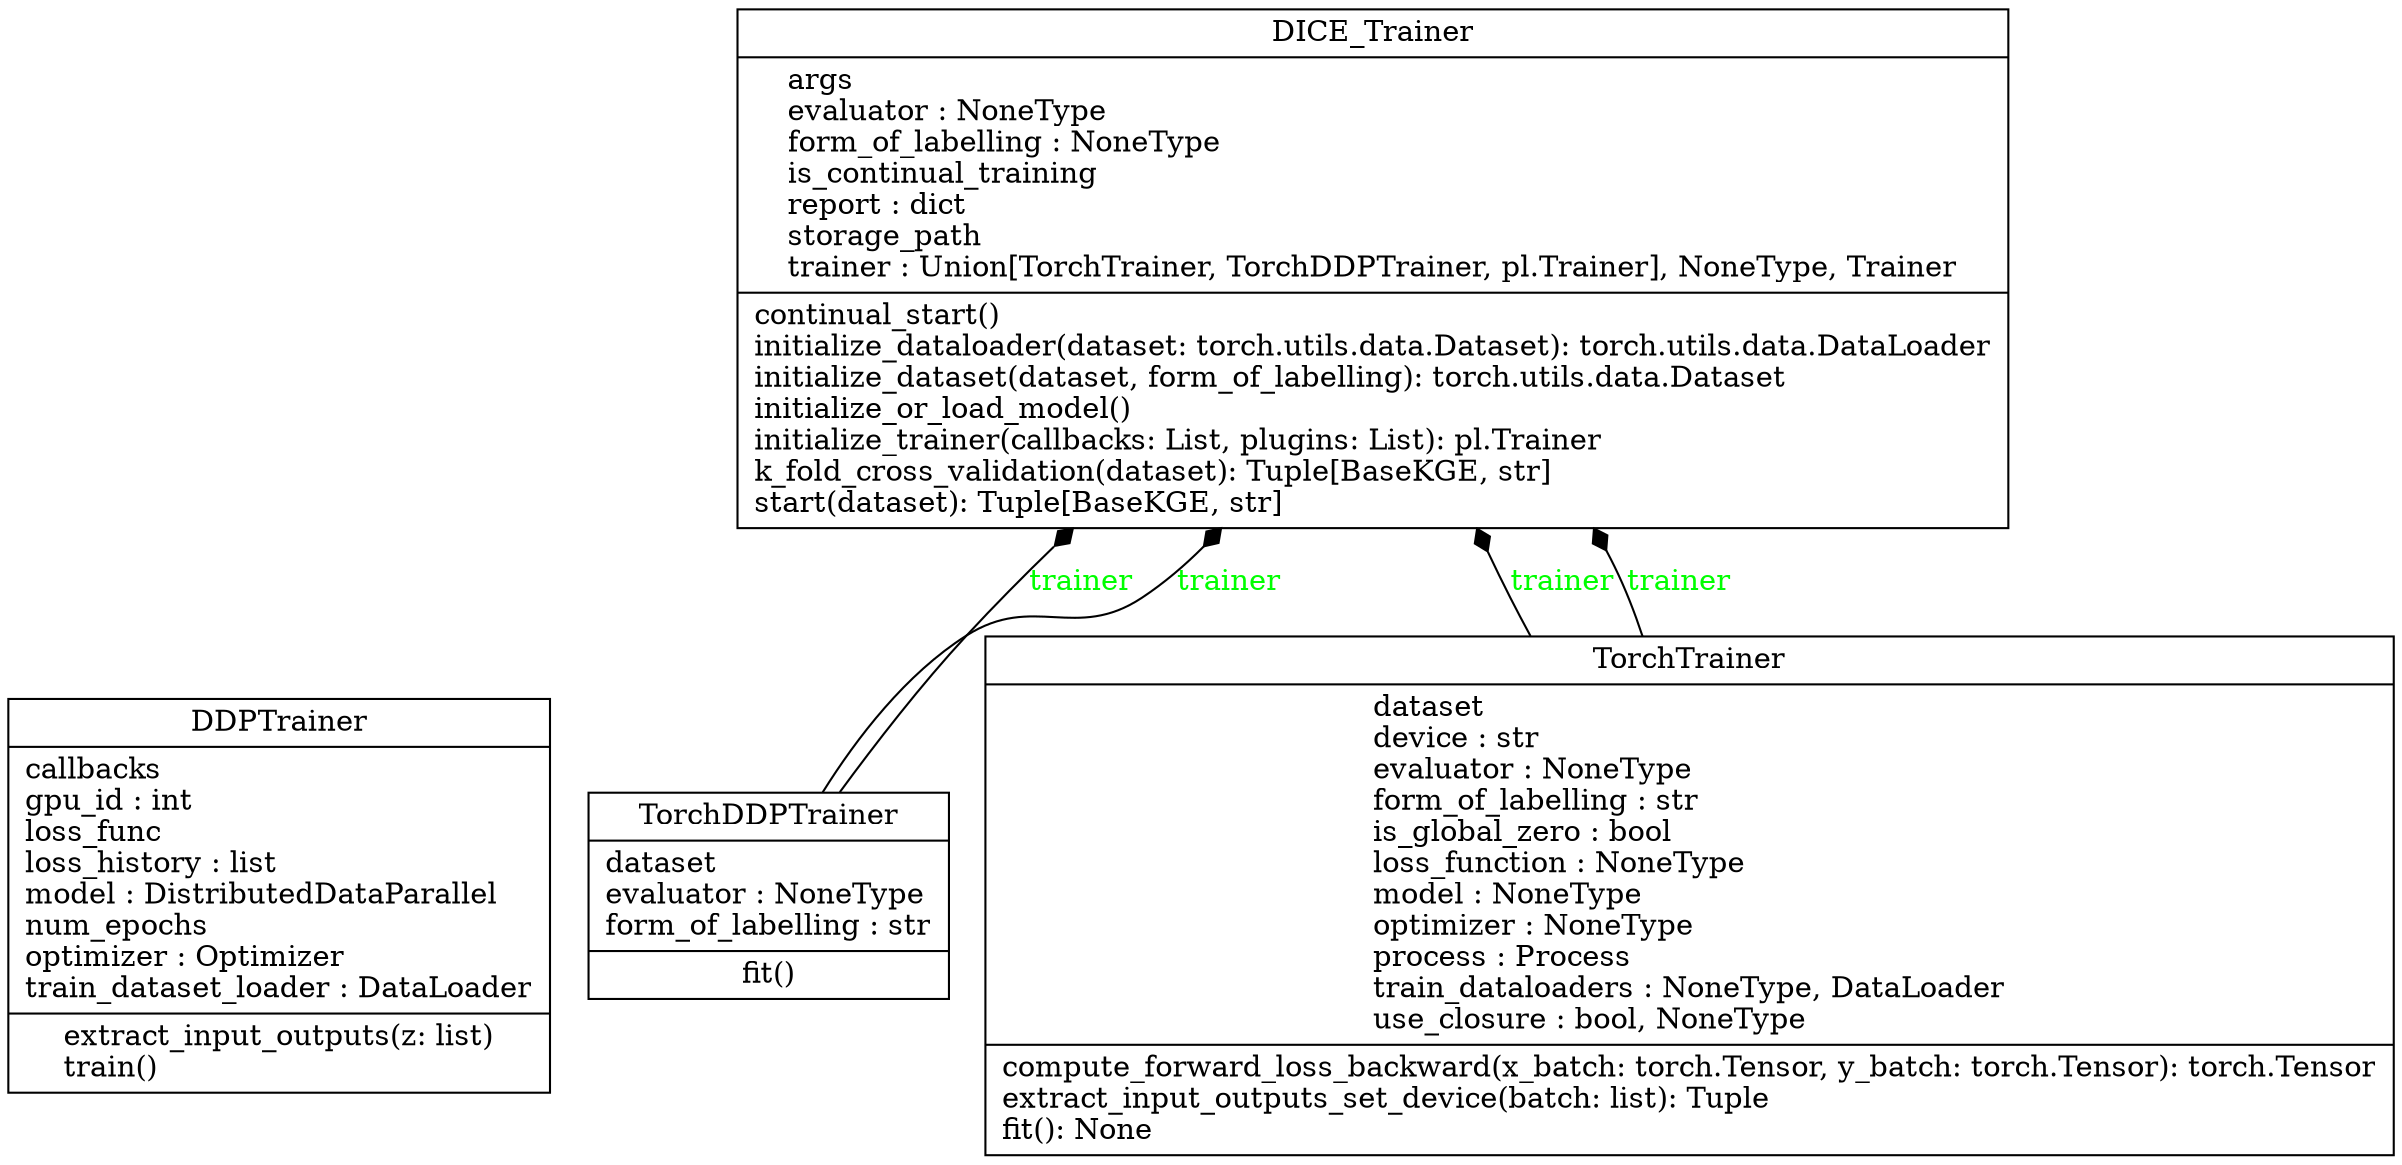 digraph "classes" {
rankdir=BT
charset="utf-8"
"dicee.trainer.torch_trainer_ddp.DDPTrainer" [color="black", fontcolor="black", label=<{DDPTrainer|callbacks<br ALIGN="LEFT"/>gpu_id : int<br ALIGN="LEFT"/>loss_func<br ALIGN="LEFT"/>loss_history : list<br ALIGN="LEFT"/>model : DistributedDataParallel<br ALIGN="LEFT"/>num_epochs<br ALIGN="LEFT"/>optimizer : Optimizer<br ALIGN="LEFT"/>train_dataset_loader : DataLoader<br ALIGN="LEFT"/>|extract_input_outputs(z: list)<br ALIGN="LEFT"/>train()<br ALIGN="LEFT"/>}>, shape="record", style="solid"];
"dicee.trainer.dice_trainer.DICE_Trainer" [color="black", fontcolor="black", label=<{DICE_Trainer|args<br ALIGN="LEFT"/>evaluator : NoneType<br ALIGN="LEFT"/>form_of_labelling : NoneType<br ALIGN="LEFT"/>is_continual_training<br ALIGN="LEFT"/>report : dict<br ALIGN="LEFT"/>storage_path<br ALIGN="LEFT"/>trainer : Union[TorchTrainer, TorchDDPTrainer, pl.Trainer], NoneType, Trainer<br ALIGN="LEFT"/>|continual_start()<br ALIGN="LEFT"/>initialize_dataloader(dataset: torch.utils.data.Dataset): torch.utils.data.DataLoader<br ALIGN="LEFT"/>initialize_dataset(dataset, form_of_labelling): torch.utils.data.Dataset<br ALIGN="LEFT"/>initialize_or_load_model()<br ALIGN="LEFT"/>initialize_trainer(callbacks: List, plugins: List): pl.Trainer<br ALIGN="LEFT"/>k_fold_cross_validation(dataset): Tuple[BaseKGE, str]<br ALIGN="LEFT"/>start(dataset): Tuple[BaseKGE, str]<br ALIGN="LEFT"/>}>, shape="record", style="solid"];
"dicee.trainer.torch_trainer_ddp.TorchDDPTrainer" [color="black", fontcolor="black", label=<{TorchDDPTrainer|dataset<br ALIGN="LEFT"/>evaluator : NoneType<br ALIGN="LEFT"/>form_of_labelling : str<br ALIGN="LEFT"/>|fit()<br ALIGN="LEFT"/>}>, shape="record", style="solid"];
"dicee.trainer.torch_trainer.TorchTrainer" [color="black", fontcolor="black", label=<{TorchTrainer|dataset<br ALIGN="LEFT"/>device : str<br ALIGN="LEFT"/>evaluator : NoneType<br ALIGN="LEFT"/>form_of_labelling : str<br ALIGN="LEFT"/>is_global_zero : bool<br ALIGN="LEFT"/>loss_function : NoneType<br ALIGN="LEFT"/>model : NoneType<br ALIGN="LEFT"/>optimizer : NoneType<br ALIGN="LEFT"/>process : Process<br ALIGN="LEFT"/>train_dataloaders : NoneType, DataLoader<br ALIGN="LEFT"/>use_closure : bool, NoneType<br ALIGN="LEFT"/>|compute_forward_loss_backward(x_batch: torch.Tensor, y_batch: torch.Tensor): torch.Tensor<br ALIGN="LEFT"/>extract_input_outputs_set_device(batch: list): Tuple<br ALIGN="LEFT"/>fit(): None<br ALIGN="LEFT"/>}>, shape="record", style="solid"];
"dicee.trainer.torch_trainer.TorchTrainer" -> "dicee.trainer.dice_trainer.DICE_Trainer" [arrowhead="diamond", arrowtail="none", fontcolor="green", label="trainer", style="solid"];
"dicee.trainer.torch_trainer.TorchTrainer" -> "dicee.trainer.dice_trainer.DICE_Trainer" [arrowhead="diamond", arrowtail="none", fontcolor="green", label="trainer", style="solid"];
"dicee.trainer.torch_trainer_ddp.TorchDDPTrainer" -> "dicee.trainer.dice_trainer.DICE_Trainer" [arrowhead="diamond", arrowtail="none", fontcolor="green", label="trainer", style="solid"];
"dicee.trainer.torch_trainer_ddp.TorchDDPTrainer" -> "dicee.trainer.dice_trainer.DICE_Trainer" [arrowhead="diamond", arrowtail="none", fontcolor="green", label="trainer", style="solid"];
}
